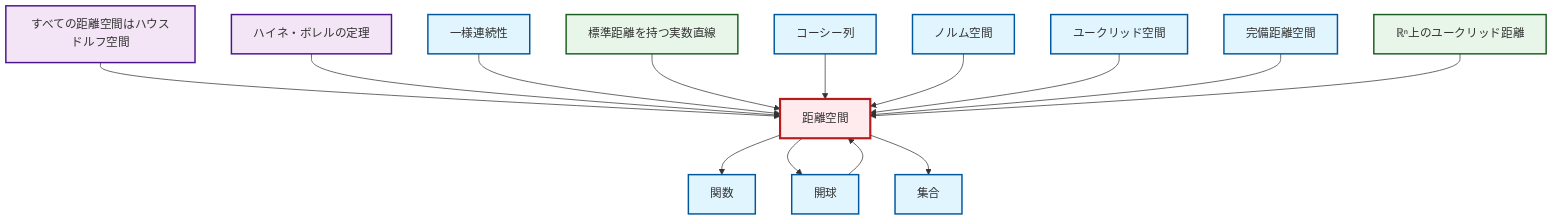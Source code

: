 graph TD
    classDef definition fill:#e1f5fe,stroke:#01579b,stroke-width:2px
    classDef theorem fill:#f3e5f5,stroke:#4a148c,stroke-width:2px
    classDef axiom fill:#fff3e0,stroke:#e65100,stroke-width:2px
    classDef example fill:#e8f5e9,stroke:#1b5e20,stroke-width:2px
    classDef current fill:#ffebee,stroke:#b71c1c,stroke-width:3px
    ex-euclidean-metric["ℝⁿ上のユークリッド距離"]:::example
    ex-real-line-metric["標準距離を持つ実数直線"]:::example
    thm-metric-hausdorff["すべての距離空間はハウスドルフ空間"]:::theorem
    def-euclidean-space["ユークリッド空間"]:::definition
    thm-heine-borel["ハイネ・ボレルの定理"]:::theorem
    def-uniform-continuity["一様連続性"]:::definition
    def-normed-vector-space["ノルム空間"]:::definition
    def-set["集合"]:::definition
    def-metric-space["距離空間"]:::definition
    def-complete-metric-space["完備距離空間"]:::definition
    def-function["関数"]:::definition
    def-cauchy-sequence["コーシー列"]:::definition
    def-open-ball["開球"]:::definition
    def-metric-space --> def-function
    def-metric-space --> def-open-ball
    thm-metric-hausdorff --> def-metric-space
    thm-heine-borel --> def-metric-space
    def-uniform-continuity --> def-metric-space
    def-metric-space --> def-set
    ex-real-line-metric --> def-metric-space
    def-cauchy-sequence --> def-metric-space
    def-normed-vector-space --> def-metric-space
    def-euclidean-space --> def-metric-space
    def-complete-metric-space --> def-metric-space
    def-open-ball --> def-metric-space
    ex-euclidean-metric --> def-metric-space
    class def-metric-space current